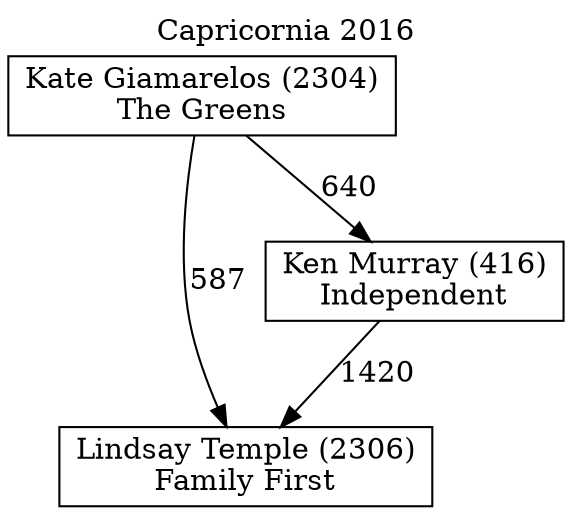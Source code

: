 // House preference flow
digraph "Lindsay Temple (2306)_Capricornia_2016" {
	graph [label="Capricornia 2016" labelloc=t mclimit=10]
	node [shape=box]
	"Lindsay Temple (2306)" [label="Lindsay Temple (2306)
Family First"]
	"Ken Murray (416)" [label="Ken Murray (416)
Independent"]
	"Kate Giamarelos (2304)" [label="Kate Giamarelos (2304)
The Greens"]
	"Ken Murray (416)" -> "Lindsay Temple (2306)" [label=1420]
	"Kate Giamarelos (2304)" -> "Ken Murray (416)" [label=640]
	"Kate Giamarelos (2304)" -> "Lindsay Temple (2306)" [label=587]
}
